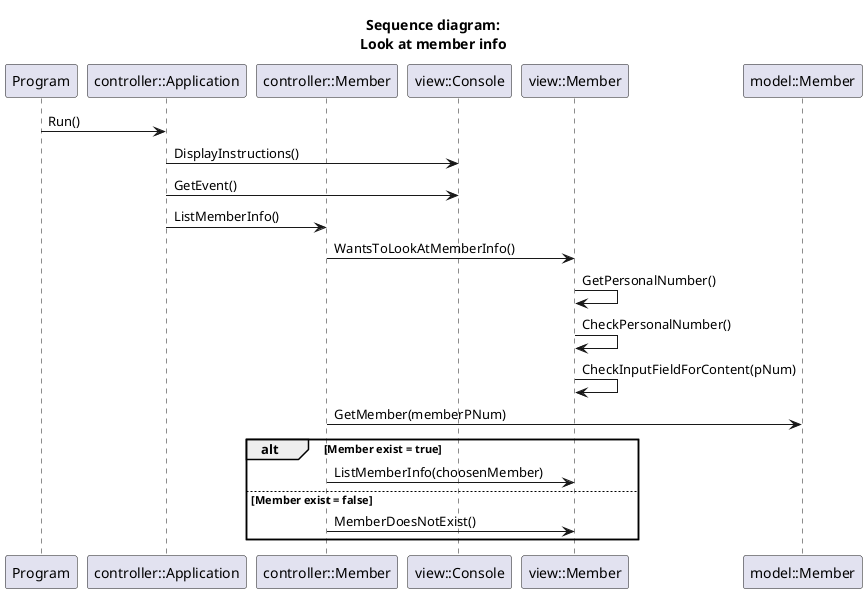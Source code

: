 @startuml
title Sequence diagram:\nLook at member info
participant Program
participant "controller::Application"
participant "controller::Member"
participant "view::Console"
participant "view::Member"
participant "model::Member"

Program -> "controller::Application": Run()
"controller::Application" -> "view::Console": DisplayInstructions()
"controller::Application" -> "view::Console": GetEvent()
"controller::Application" -> "controller::Member": ListMemberInfo()
"controller::Member" -> "view::Member": WantsToLookAtMemberInfo()
"view::Member" -> "view::Member": GetPersonalNumber()
"view::Member" -> "view::Member": CheckPersonalNumber()
"view::Member" -> "view::Member": CheckInputFieldForContent(pNum)
"controller::Member" -> "model::Member": GetMember(memberPNum)

alt Member exist = true
    "controller::Member" -> "view::Member": ListMemberInfo(choosenMember)
else Member exist = false
    "controller::Member" -> "view::Member": MemberDoesNotExist()
end
@enduml
